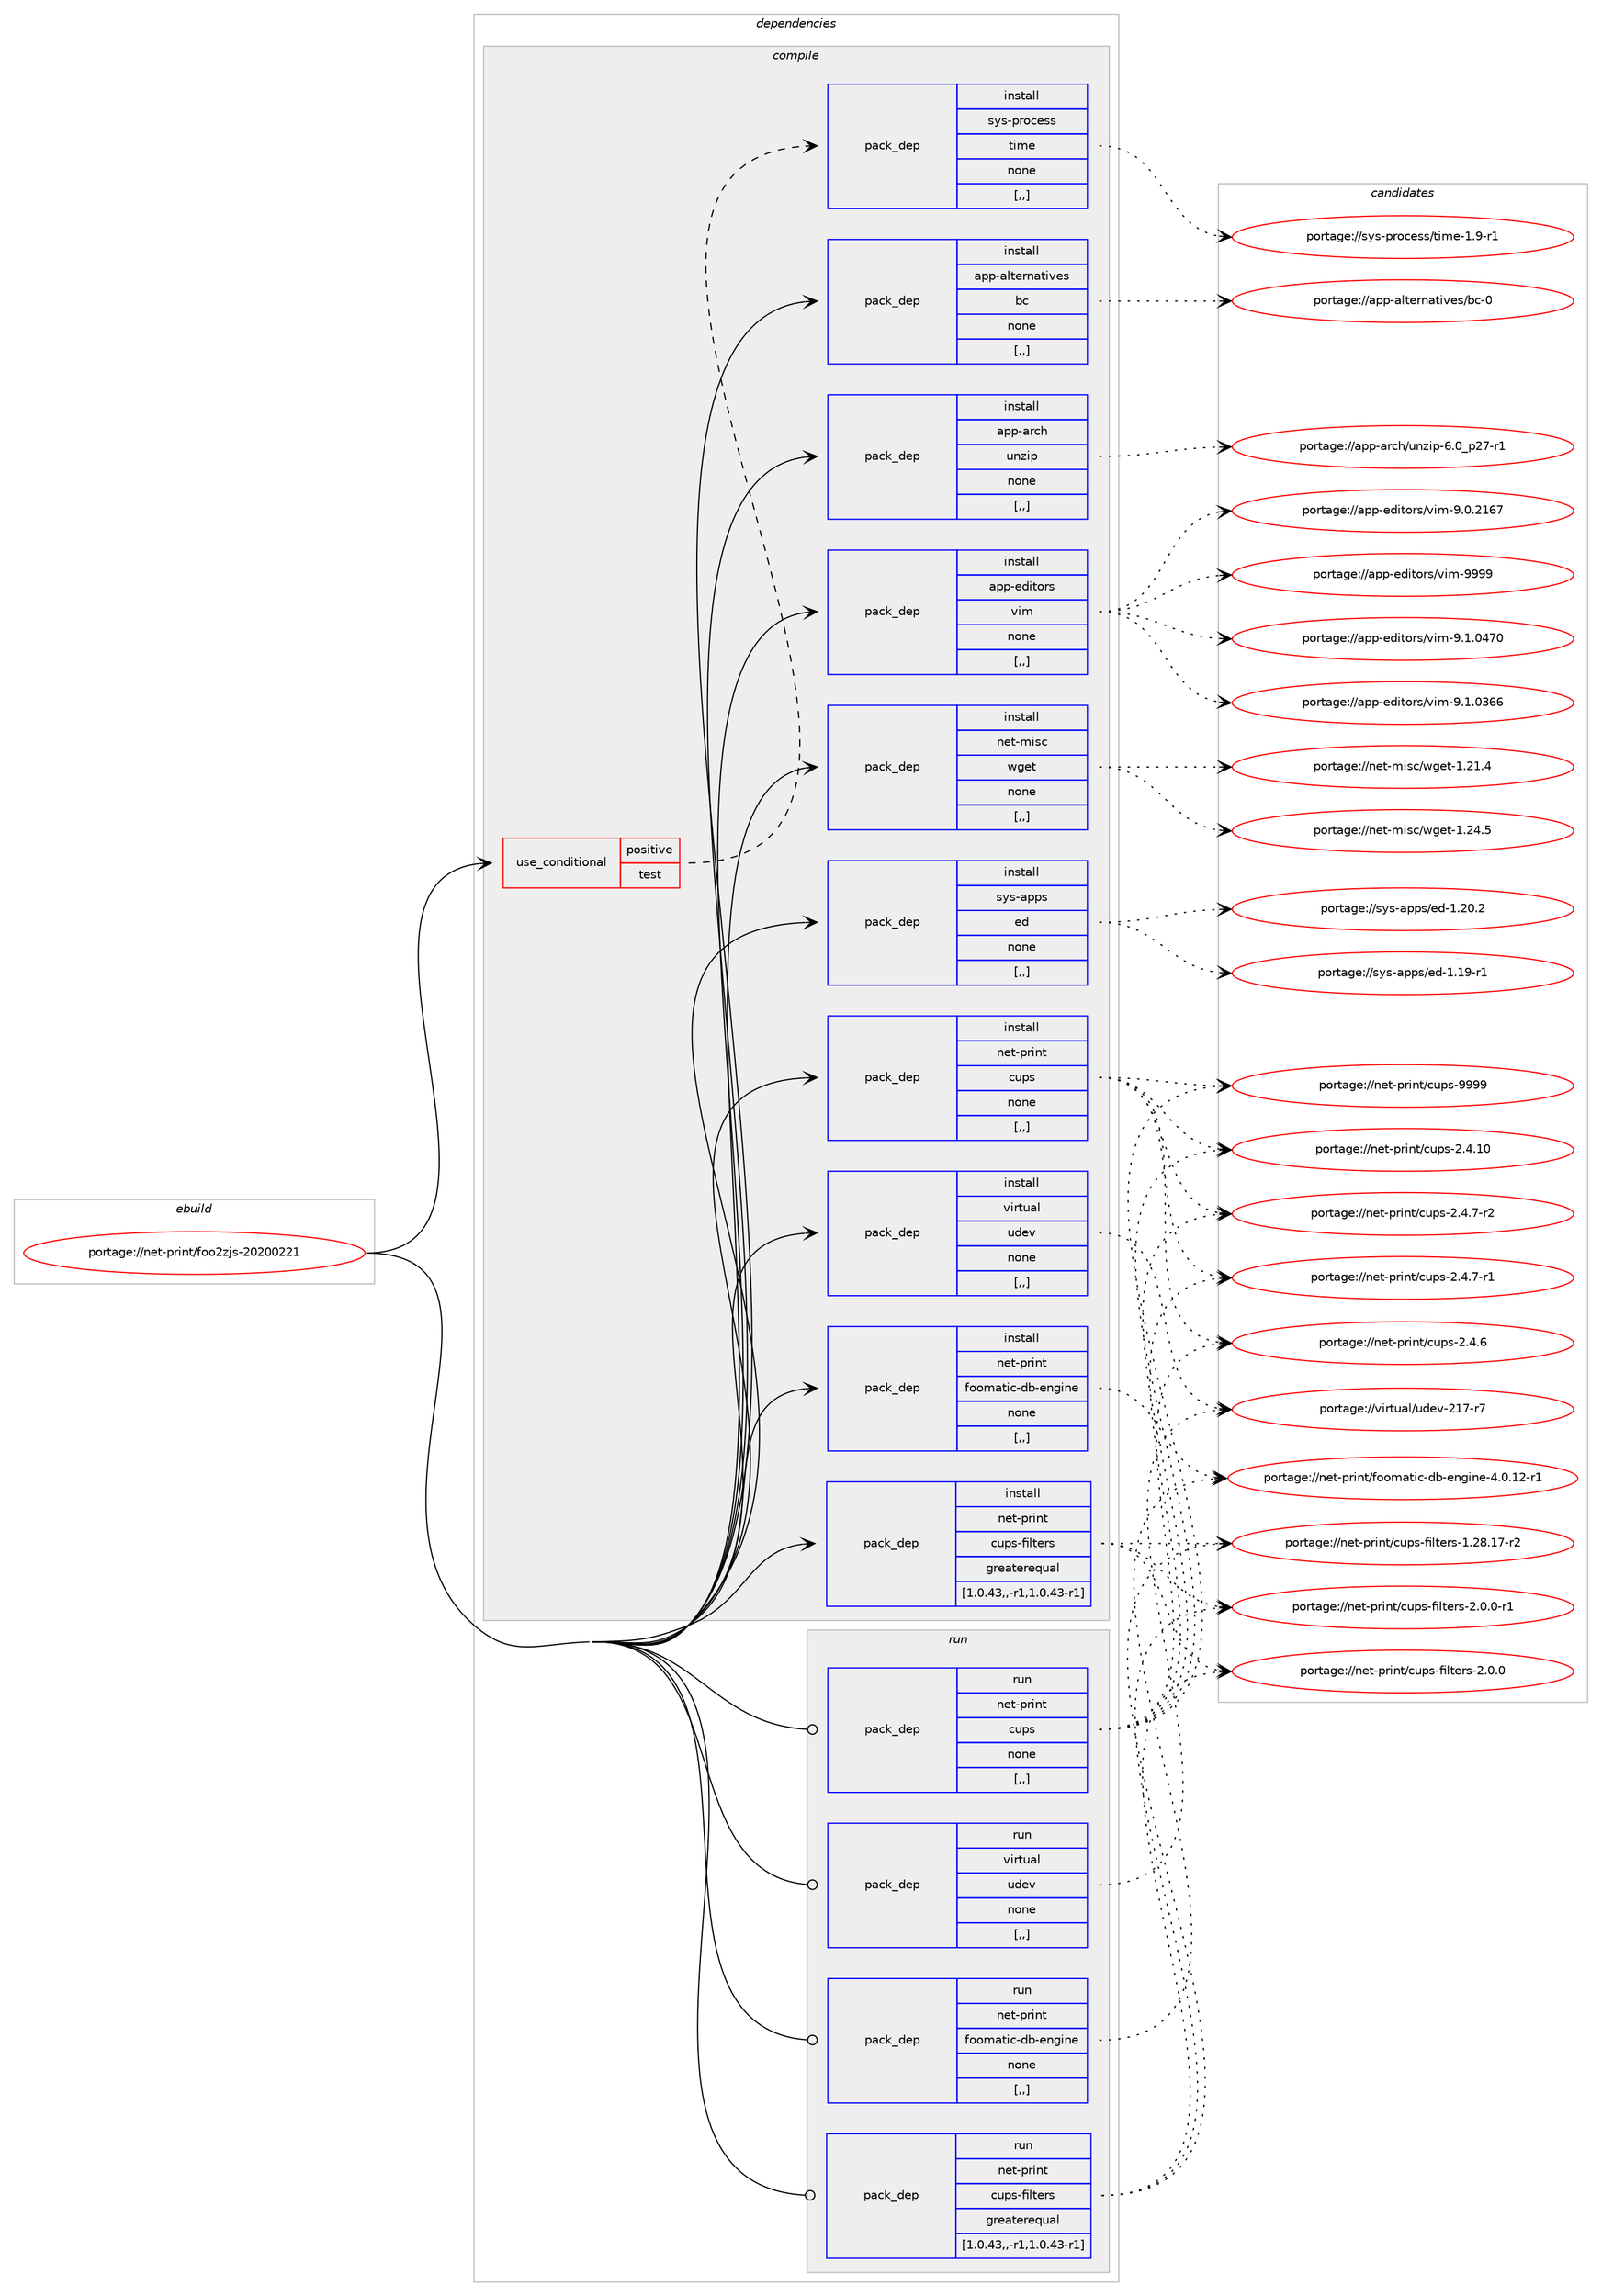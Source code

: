 digraph prolog {

# *************
# Graph options
# *************

newrank=true;
concentrate=true;
compound=true;
graph [rankdir=LR,fontname=Helvetica,fontsize=10,ranksep=1.5];#, ranksep=2.5, nodesep=0.2];
edge  [arrowhead=vee];
node  [fontname=Helvetica,fontsize=10];

# **********
# The ebuild
# **********

subgraph cluster_leftcol {
color=gray;
rank=same;
label=<<i>ebuild</i>>;
id [label="portage://net-print/foo2zjs-20200221", color=red, width=4, href="../net-print/foo2zjs-20200221.svg"];
}

# ****************
# The dependencies
# ****************

subgraph cluster_midcol {
color=gray;
label=<<i>dependencies</i>>;
subgraph cluster_compile {
fillcolor="#eeeeee";
style=filled;
label=<<i>compile</i>>;
subgraph cond240 {
dependency1124 [label=<<TABLE BORDER="0" CELLBORDER="1" CELLSPACING="0" CELLPADDING="4"><TR><TD ROWSPAN="3" CELLPADDING="10">use_conditional</TD></TR><TR><TD>positive</TD></TR><TR><TD>test</TD></TR></TABLE>>, shape=none, color=red];
subgraph pack870 {
dependency1125 [label=<<TABLE BORDER="0" CELLBORDER="1" CELLSPACING="0" CELLPADDING="4" WIDTH="220"><TR><TD ROWSPAN="6" CELLPADDING="30">pack_dep</TD></TR><TR><TD WIDTH="110">install</TD></TR><TR><TD>sys-process</TD></TR><TR><TD>time</TD></TR><TR><TD>none</TD></TR><TR><TD>[,,]</TD></TR></TABLE>>, shape=none, color=blue];
}
dependency1124:e -> dependency1125:w [weight=20,style="dashed",arrowhead="vee"];
}
id:e -> dependency1124:w [weight=20,style="solid",arrowhead="vee"];
subgraph pack871 {
dependency1126 [label=<<TABLE BORDER="0" CELLBORDER="1" CELLSPACING="0" CELLPADDING="4" WIDTH="220"><TR><TD ROWSPAN="6" CELLPADDING="30">pack_dep</TD></TR><TR><TD WIDTH="110">install</TD></TR><TR><TD>app-alternatives</TD></TR><TR><TD>bc</TD></TR><TR><TD>none</TD></TR><TR><TD>[,,]</TD></TR></TABLE>>, shape=none, color=blue];
}
id:e -> dependency1126:w [weight=20,style="solid",arrowhead="vee"];
subgraph pack872 {
dependency1127 [label=<<TABLE BORDER="0" CELLBORDER="1" CELLSPACING="0" CELLPADDING="4" WIDTH="220"><TR><TD ROWSPAN="6" CELLPADDING="30">pack_dep</TD></TR><TR><TD WIDTH="110">install</TD></TR><TR><TD>app-arch</TD></TR><TR><TD>unzip</TD></TR><TR><TD>none</TD></TR><TR><TD>[,,]</TD></TR></TABLE>>, shape=none, color=blue];
}
id:e -> dependency1127:w [weight=20,style="solid",arrowhead="vee"];
subgraph pack873 {
dependency1128 [label=<<TABLE BORDER="0" CELLBORDER="1" CELLSPACING="0" CELLPADDING="4" WIDTH="220"><TR><TD ROWSPAN="6" CELLPADDING="30">pack_dep</TD></TR><TR><TD WIDTH="110">install</TD></TR><TR><TD>app-editors</TD></TR><TR><TD>vim</TD></TR><TR><TD>none</TD></TR><TR><TD>[,,]</TD></TR></TABLE>>, shape=none, color=blue];
}
id:e -> dependency1128:w [weight=20,style="solid",arrowhead="vee"];
subgraph pack874 {
dependency1129 [label=<<TABLE BORDER="0" CELLBORDER="1" CELLSPACING="0" CELLPADDING="4" WIDTH="220"><TR><TD ROWSPAN="6" CELLPADDING="30">pack_dep</TD></TR><TR><TD WIDTH="110">install</TD></TR><TR><TD>net-misc</TD></TR><TR><TD>wget</TD></TR><TR><TD>none</TD></TR><TR><TD>[,,]</TD></TR></TABLE>>, shape=none, color=blue];
}
id:e -> dependency1129:w [weight=20,style="solid",arrowhead="vee"];
subgraph pack875 {
dependency1130 [label=<<TABLE BORDER="0" CELLBORDER="1" CELLSPACING="0" CELLPADDING="4" WIDTH="220"><TR><TD ROWSPAN="6" CELLPADDING="30">pack_dep</TD></TR><TR><TD WIDTH="110">install</TD></TR><TR><TD>net-print</TD></TR><TR><TD>cups</TD></TR><TR><TD>none</TD></TR><TR><TD>[,,]</TD></TR></TABLE>>, shape=none, color=blue];
}
id:e -> dependency1130:w [weight=20,style="solid",arrowhead="vee"];
subgraph pack876 {
dependency1131 [label=<<TABLE BORDER="0" CELLBORDER="1" CELLSPACING="0" CELLPADDING="4" WIDTH="220"><TR><TD ROWSPAN="6" CELLPADDING="30">pack_dep</TD></TR><TR><TD WIDTH="110">install</TD></TR><TR><TD>net-print</TD></TR><TR><TD>cups-filters</TD></TR><TR><TD>greaterequal</TD></TR><TR><TD>[1.0.43,,-r1,1.0.43-r1]</TD></TR></TABLE>>, shape=none, color=blue];
}
id:e -> dependency1131:w [weight=20,style="solid",arrowhead="vee"];
subgraph pack877 {
dependency1132 [label=<<TABLE BORDER="0" CELLBORDER="1" CELLSPACING="0" CELLPADDING="4" WIDTH="220"><TR><TD ROWSPAN="6" CELLPADDING="30">pack_dep</TD></TR><TR><TD WIDTH="110">install</TD></TR><TR><TD>net-print</TD></TR><TR><TD>foomatic-db-engine</TD></TR><TR><TD>none</TD></TR><TR><TD>[,,]</TD></TR></TABLE>>, shape=none, color=blue];
}
id:e -> dependency1132:w [weight=20,style="solid",arrowhead="vee"];
subgraph pack878 {
dependency1133 [label=<<TABLE BORDER="0" CELLBORDER="1" CELLSPACING="0" CELLPADDING="4" WIDTH="220"><TR><TD ROWSPAN="6" CELLPADDING="30">pack_dep</TD></TR><TR><TD WIDTH="110">install</TD></TR><TR><TD>sys-apps</TD></TR><TR><TD>ed</TD></TR><TR><TD>none</TD></TR><TR><TD>[,,]</TD></TR></TABLE>>, shape=none, color=blue];
}
id:e -> dependency1133:w [weight=20,style="solid",arrowhead="vee"];
subgraph pack879 {
dependency1134 [label=<<TABLE BORDER="0" CELLBORDER="1" CELLSPACING="0" CELLPADDING="4" WIDTH="220"><TR><TD ROWSPAN="6" CELLPADDING="30">pack_dep</TD></TR><TR><TD WIDTH="110">install</TD></TR><TR><TD>virtual</TD></TR><TR><TD>udev</TD></TR><TR><TD>none</TD></TR><TR><TD>[,,]</TD></TR></TABLE>>, shape=none, color=blue];
}
id:e -> dependency1134:w [weight=20,style="solid",arrowhead="vee"];
}
subgraph cluster_compileandrun {
fillcolor="#eeeeee";
style=filled;
label=<<i>compile and run</i>>;
}
subgraph cluster_run {
fillcolor="#eeeeee";
style=filled;
label=<<i>run</i>>;
subgraph pack880 {
dependency1135 [label=<<TABLE BORDER="0" CELLBORDER="1" CELLSPACING="0" CELLPADDING="4" WIDTH="220"><TR><TD ROWSPAN="6" CELLPADDING="30">pack_dep</TD></TR><TR><TD WIDTH="110">run</TD></TR><TR><TD>net-print</TD></TR><TR><TD>cups</TD></TR><TR><TD>none</TD></TR><TR><TD>[,,]</TD></TR></TABLE>>, shape=none, color=blue];
}
id:e -> dependency1135:w [weight=20,style="solid",arrowhead="odot"];
subgraph pack881 {
dependency1136 [label=<<TABLE BORDER="0" CELLBORDER="1" CELLSPACING="0" CELLPADDING="4" WIDTH="220"><TR><TD ROWSPAN="6" CELLPADDING="30">pack_dep</TD></TR><TR><TD WIDTH="110">run</TD></TR><TR><TD>net-print</TD></TR><TR><TD>cups-filters</TD></TR><TR><TD>greaterequal</TD></TR><TR><TD>[1.0.43,,-r1,1.0.43-r1]</TD></TR></TABLE>>, shape=none, color=blue];
}
id:e -> dependency1136:w [weight=20,style="solid",arrowhead="odot"];
subgraph pack882 {
dependency1137 [label=<<TABLE BORDER="0" CELLBORDER="1" CELLSPACING="0" CELLPADDING="4" WIDTH="220"><TR><TD ROWSPAN="6" CELLPADDING="30">pack_dep</TD></TR><TR><TD WIDTH="110">run</TD></TR><TR><TD>net-print</TD></TR><TR><TD>foomatic-db-engine</TD></TR><TR><TD>none</TD></TR><TR><TD>[,,]</TD></TR></TABLE>>, shape=none, color=blue];
}
id:e -> dependency1137:w [weight=20,style="solid",arrowhead="odot"];
subgraph pack883 {
dependency1138 [label=<<TABLE BORDER="0" CELLBORDER="1" CELLSPACING="0" CELLPADDING="4" WIDTH="220"><TR><TD ROWSPAN="6" CELLPADDING="30">pack_dep</TD></TR><TR><TD WIDTH="110">run</TD></TR><TR><TD>virtual</TD></TR><TR><TD>udev</TD></TR><TR><TD>none</TD></TR><TR><TD>[,,]</TD></TR></TABLE>>, shape=none, color=blue];
}
id:e -> dependency1138:w [weight=20,style="solid",arrowhead="odot"];
}
}

# **************
# The candidates
# **************

subgraph cluster_choices {
rank=same;
color=gray;
label=<<i>candidates</i>>;

subgraph choice870 {
color=black;
nodesep=1;
choice115121115451121141119910111511547116105109101454946574511449 [label="portage://sys-process/time-1.9-r1", color=red, width=4,href="../sys-process/time-1.9-r1.svg"];
dependency1125:e -> choice115121115451121141119910111511547116105109101454946574511449:w [style=dotted,weight="100"];
}
subgraph choice871 {
color=black;
nodesep=1;
choice971121124597108116101114110971161051181011154798994548 [label="portage://app-alternatives/bc-0", color=red, width=4,href="../app-alternatives/bc-0.svg"];
dependency1126:e -> choice971121124597108116101114110971161051181011154798994548:w [style=dotted,weight="100"];
}
subgraph choice872 {
color=black;
nodesep=1;
choice9711211245971149910447117110122105112455446489511250554511449 [label="portage://app-arch/unzip-6.0_p27-r1", color=red, width=4,href="../app-arch/unzip-6.0_p27-r1.svg"];
dependency1127:e -> choice9711211245971149910447117110122105112455446489511250554511449:w [style=dotted,weight="100"];
}
subgraph choice873 {
color=black;
nodesep=1;
choice9711211245101100105116111114115471181051094557575757 [label="portage://app-editors/vim-9999", color=red, width=4,href="../app-editors/vim-9999.svg"];
choice971121124510110010511611111411547118105109455746494648525548 [label="portage://app-editors/vim-9.1.0470", color=red, width=4,href="../app-editors/vim-9.1.0470.svg"];
choice971121124510110010511611111411547118105109455746494648515454 [label="portage://app-editors/vim-9.1.0366", color=red, width=4,href="../app-editors/vim-9.1.0366.svg"];
choice971121124510110010511611111411547118105109455746484650495455 [label="portage://app-editors/vim-9.0.2167", color=red, width=4,href="../app-editors/vim-9.0.2167.svg"];
dependency1128:e -> choice9711211245101100105116111114115471181051094557575757:w [style=dotted,weight="100"];
dependency1128:e -> choice971121124510110010511611111411547118105109455746494648525548:w [style=dotted,weight="100"];
dependency1128:e -> choice971121124510110010511611111411547118105109455746494648515454:w [style=dotted,weight="100"];
dependency1128:e -> choice971121124510110010511611111411547118105109455746484650495455:w [style=dotted,weight="100"];
}
subgraph choice874 {
color=black;
nodesep=1;
choice11010111645109105115994711910310111645494650524653 [label="portage://net-misc/wget-1.24.5", color=red, width=4,href="../net-misc/wget-1.24.5.svg"];
choice11010111645109105115994711910310111645494650494652 [label="portage://net-misc/wget-1.21.4", color=red, width=4,href="../net-misc/wget-1.21.4.svg"];
dependency1129:e -> choice11010111645109105115994711910310111645494650524653:w [style=dotted,weight="100"];
dependency1129:e -> choice11010111645109105115994711910310111645494650494652:w [style=dotted,weight="100"];
}
subgraph choice875 {
color=black;
nodesep=1;
choice1101011164511211410511011647991171121154557575757 [label="portage://net-print/cups-9999", color=red, width=4,href="../net-print/cups-9999.svg"];
choice11010111645112114105110116479911711211545504652464948 [label="portage://net-print/cups-2.4.10", color=red, width=4,href="../net-print/cups-2.4.10.svg"];
choice1101011164511211410511011647991171121154550465246554511450 [label="portage://net-print/cups-2.4.7-r2", color=red, width=4,href="../net-print/cups-2.4.7-r2.svg"];
choice1101011164511211410511011647991171121154550465246554511449 [label="portage://net-print/cups-2.4.7-r1", color=red, width=4,href="../net-print/cups-2.4.7-r1.svg"];
choice110101116451121141051101164799117112115455046524654 [label="portage://net-print/cups-2.4.6", color=red, width=4,href="../net-print/cups-2.4.6.svg"];
dependency1130:e -> choice1101011164511211410511011647991171121154557575757:w [style=dotted,weight="100"];
dependency1130:e -> choice11010111645112114105110116479911711211545504652464948:w [style=dotted,weight="100"];
dependency1130:e -> choice1101011164511211410511011647991171121154550465246554511450:w [style=dotted,weight="100"];
dependency1130:e -> choice1101011164511211410511011647991171121154550465246554511449:w [style=dotted,weight="100"];
dependency1130:e -> choice110101116451121141051101164799117112115455046524654:w [style=dotted,weight="100"];
}
subgraph choice876 {
color=black;
nodesep=1;
choice110101116451121141051101164799117112115451021051081161011141154550464846484511449 [label="portage://net-print/cups-filters-2.0.0-r1", color=red, width=4,href="../net-print/cups-filters-2.0.0-r1.svg"];
choice11010111645112114105110116479911711211545102105108116101114115455046484648 [label="portage://net-print/cups-filters-2.0.0", color=red, width=4,href="../net-print/cups-filters-2.0.0.svg"];
choice1101011164511211410511011647991171121154510210510811610111411545494650564649554511450 [label="portage://net-print/cups-filters-1.28.17-r2", color=red, width=4,href="../net-print/cups-filters-1.28.17-r2.svg"];
dependency1131:e -> choice110101116451121141051101164799117112115451021051081161011141154550464846484511449:w [style=dotted,weight="100"];
dependency1131:e -> choice11010111645112114105110116479911711211545102105108116101114115455046484648:w [style=dotted,weight="100"];
dependency1131:e -> choice1101011164511211410511011647991171121154510210510811610111411545494650564649554511450:w [style=dotted,weight="100"];
}
subgraph choice877 {
color=black;
nodesep=1;
choice11010111645112114105110116471021111111099711610599451009845101110103105110101455246484649504511449 [label="portage://net-print/foomatic-db-engine-4.0.12-r1", color=red, width=4,href="../net-print/foomatic-db-engine-4.0.12-r1.svg"];
dependency1132:e -> choice11010111645112114105110116471021111111099711610599451009845101110103105110101455246484649504511449:w [style=dotted,weight="100"];
}
subgraph choice878 {
color=black;
nodesep=1;
choice11512111545971121121154710110045494650484650 [label="portage://sys-apps/ed-1.20.2", color=red, width=4,href="../sys-apps/ed-1.20.2.svg"];
choice11512111545971121121154710110045494649574511449 [label="portage://sys-apps/ed-1.19-r1", color=red, width=4,href="../sys-apps/ed-1.19-r1.svg"];
dependency1133:e -> choice11512111545971121121154710110045494650484650:w [style=dotted,weight="100"];
dependency1133:e -> choice11512111545971121121154710110045494649574511449:w [style=dotted,weight="100"];
}
subgraph choice879 {
color=black;
nodesep=1;
choice1181051141161179710847117100101118455049554511455 [label="portage://virtual/udev-217-r7", color=red, width=4,href="../virtual/udev-217-r7.svg"];
dependency1134:e -> choice1181051141161179710847117100101118455049554511455:w [style=dotted,weight="100"];
}
subgraph choice880 {
color=black;
nodesep=1;
choice1101011164511211410511011647991171121154557575757 [label="portage://net-print/cups-9999", color=red, width=4,href="../net-print/cups-9999.svg"];
choice11010111645112114105110116479911711211545504652464948 [label="portage://net-print/cups-2.4.10", color=red, width=4,href="../net-print/cups-2.4.10.svg"];
choice1101011164511211410511011647991171121154550465246554511450 [label="portage://net-print/cups-2.4.7-r2", color=red, width=4,href="../net-print/cups-2.4.7-r2.svg"];
choice1101011164511211410511011647991171121154550465246554511449 [label="portage://net-print/cups-2.4.7-r1", color=red, width=4,href="../net-print/cups-2.4.7-r1.svg"];
choice110101116451121141051101164799117112115455046524654 [label="portage://net-print/cups-2.4.6", color=red, width=4,href="../net-print/cups-2.4.6.svg"];
dependency1135:e -> choice1101011164511211410511011647991171121154557575757:w [style=dotted,weight="100"];
dependency1135:e -> choice11010111645112114105110116479911711211545504652464948:w [style=dotted,weight="100"];
dependency1135:e -> choice1101011164511211410511011647991171121154550465246554511450:w [style=dotted,weight="100"];
dependency1135:e -> choice1101011164511211410511011647991171121154550465246554511449:w [style=dotted,weight="100"];
dependency1135:e -> choice110101116451121141051101164799117112115455046524654:w [style=dotted,weight="100"];
}
subgraph choice881 {
color=black;
nodesep=1;
choice110101116451121141051101164799117112115451021051081161011141154550464846484511449 [label="portage://net-print/cups-filters-2.0.0-r1", color=red, width=4,href="../net-print/cups-filters-2.0.0-r1.svg"];
choice11010111645112114105110116479911711211545102105108116101114115455046484648 [label="portage://net-print/cups-filters-2.0.0", color=red, width=4,href="../net-print/cups-filters-2.0.0.svg"];
choice1101011164511211410511011647991171121154510210510811610111411545494650564649554511450 [label="portage://net-print/cups-filters-1.28.17-r2", color=red, width=4,href="../net-print/cups-filters-1.28.17-r2.svg"];
dependency1136:e -> choice110101116451121141051101164799117112115451021051081161011141154550464846484511449:w [style=dotted,weight="100"];
dependency1136:e -> choice11010111645112114105110116479911711211545102105108116101114115455046484648:w [style=dotted,weight="100"];
dependency1136:e -> choice1101011164511211410511011647991171121154510210510811610111411545494650564649554511450:w [style=dotted,weight="100"];
}
subgraph choice882 {
color=black;
nodesep=1;
choice11010111645112114105110116471021111111099711610599451009845101110103105110101455246484649504511449 [label="portage://net-print/foomatic-db-engine-4.0.12-r1", color=red, width=4,href="../net-print/foomatic-db-engine-4.0.12-r1.svg"];
dependency1137:e -> choice11010111645112114105110116471021111111099711610599451009845101110103105110101455246484649504511449:w [style=dotted,weight="100"];
}
subgraph choice883 {
color=black;
nodesep=1;
choice1181051141161179710847117100101118455049554511455 [label="portage://virtual/udev-217-r7", color=red, width=4,href="../virtual/udev-217-r7.svg"];
dependency1138:e -> choice1181051141161179710847117100101118455049554511455:w [style=dotted,weight="100"];
}
}

}
